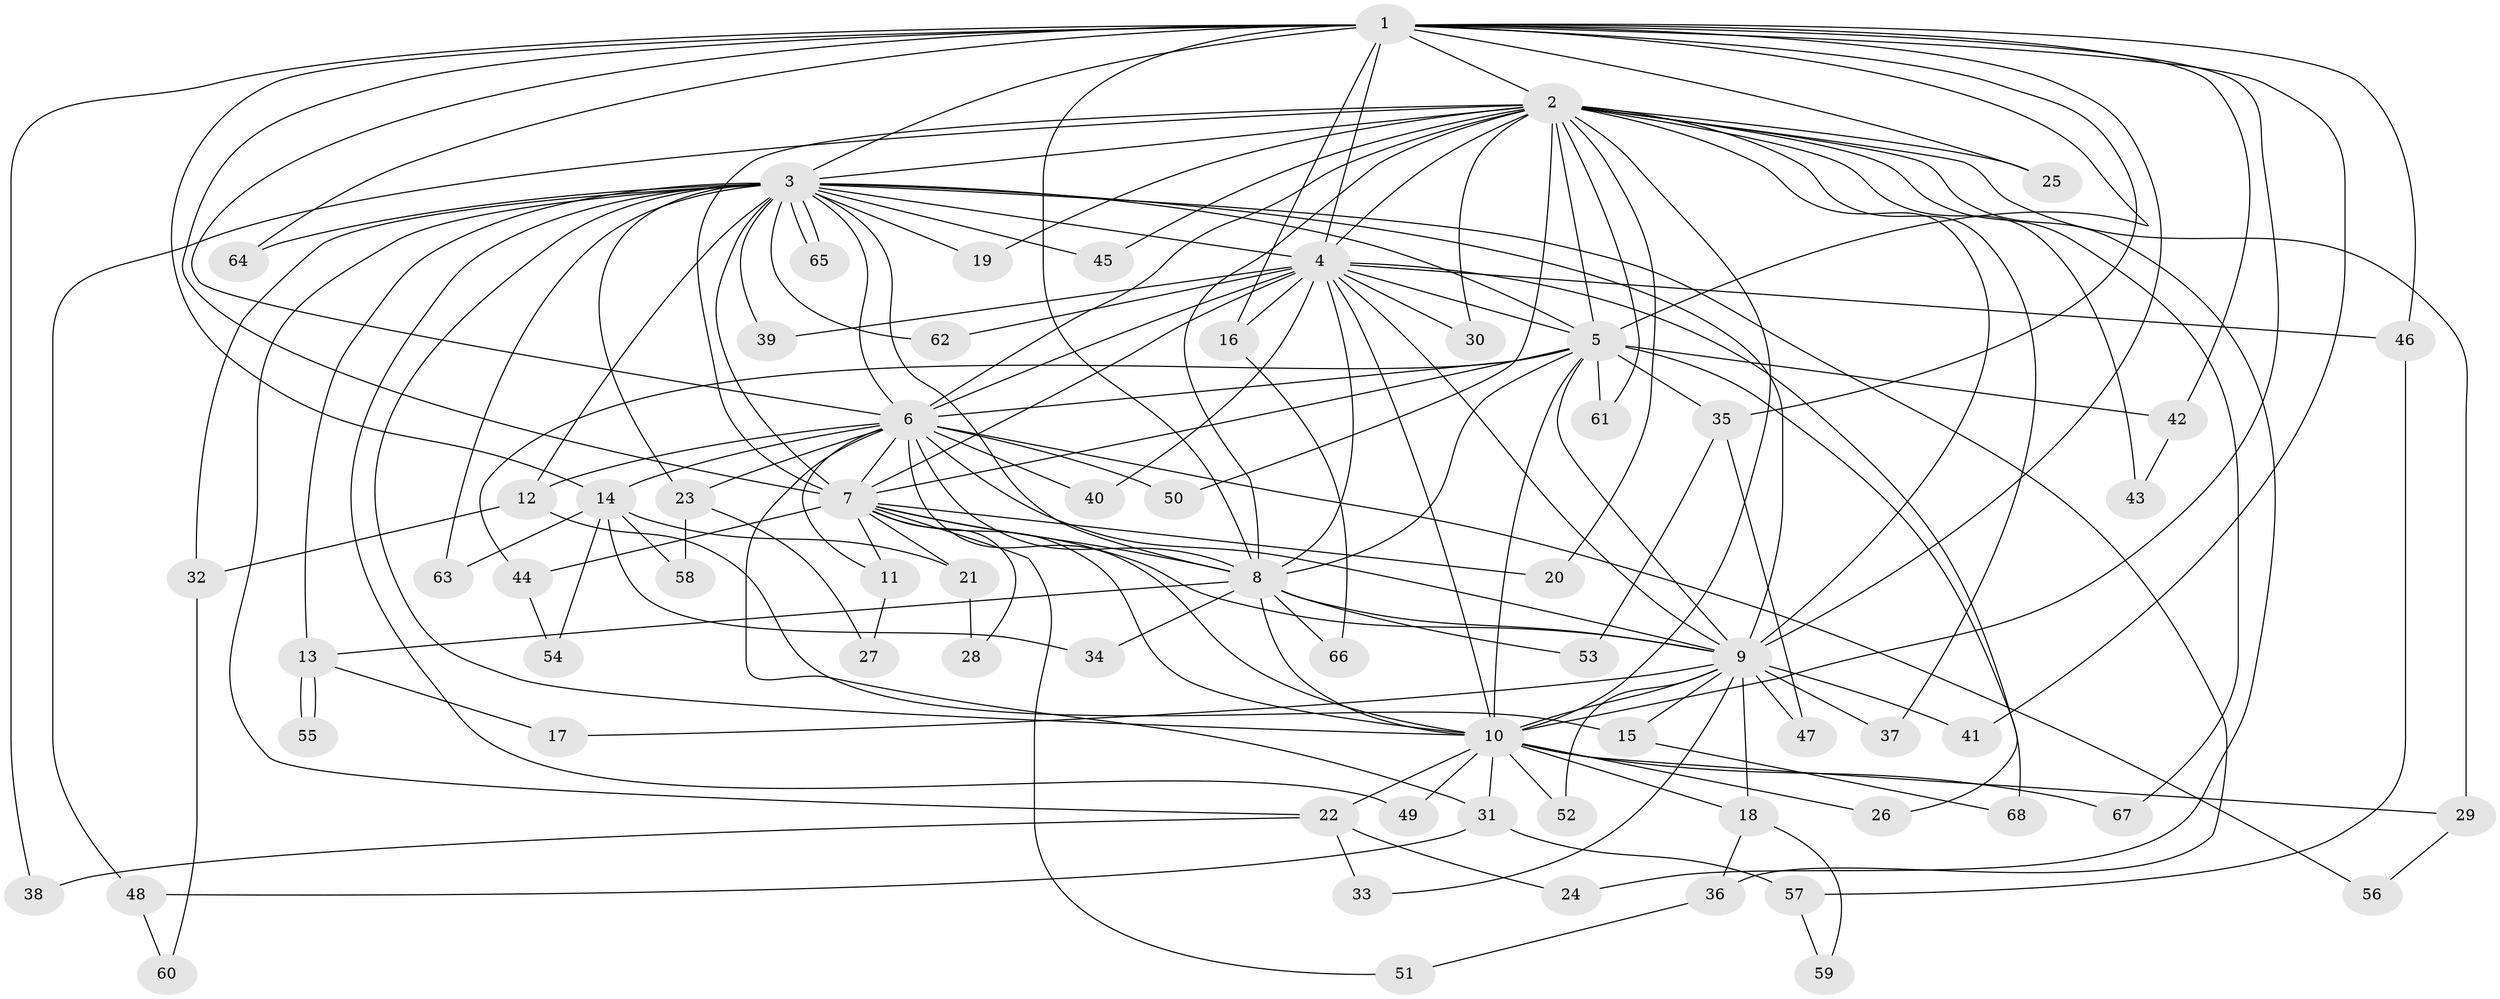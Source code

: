 // Generated by graph-tools (version 1.1) at 2025/49/03/09/25 03:49:38]
// undirected, 68 vertices, 161 edges
graph export_dot {
graph [start="1"]
  node [color=gray90,style=filled];
  1;
  2;
  3;
  4;
  5;
  6;
  7;
  8;
  9;
  10;
  11;
  12;
  13;
  14;
  15;
  16;
  17;
  18;
  19;
  20;
  21;
  22;
  23;
  24;
  25;
  26;
  27;
  28;
  29;
  30;
  31;
  32;
  33;
  34;
  35;
  36;
  37;
  38;
  39;
  40;
  41;
  42;
  43;
  44;
  45;
  46;
  47;
  48;
  49;
  50;
  51;
  52;
  53;
  54;
  55;
  56;
  57;
  58;
  59;
  60;
  61;
  62;
  63;
  64;
  65;
  66;
  67;
  68;
  1 -- 2;
  1 -- 3;
  1 -- 4;
  1 -- 5;
  1 -- 6;
  1 -- 7;
  1 -- 8;
  1 -- 9;
  1 -- 10;
  1 -- 14;
  1 -- 16;
  1 -- 25;
  1 -- 35;
  1 -- 38;
  1 -- 41;
  1 -- 42;
  1 -- 46;
  1 -- 64;
  2 -- 3;
  2 -- 4;
  2 -- 5;
  2 -- 6;
  2 -- 7;
  2 -- 8;
  2 -- 9;
  2 -- 10;
  2 -- 19;
  2 -- 20;
  2 -- 24;
  2 -- 25;
  2 -- 29;
  2 -- 30;
  2 -- 37;
  2 -- 43;
  2 -- 45;
  2 -- 48;
  2 -- 50;
  2 -- 61;
  2 -- 67;
  3 -- 4;
  3 -- 5;
  3 -- 6;
  3 -- 7;
  3 -- 8;
  3 -- 9;
  3 -- 10;
  3 -- 12;
  3 -- 13;
  3 -- 19;
  3 -- 22;
  3 -- 23;
  3 -- 32;
  3 -- 36;
  3 -- 39;
  3 -- 45;
  3 -- 49;
  3 -- 62;
  3 -- 63;
  3 -- 64;
  3 -- 65;
  3 -- 65;
  4 -- 5;
  4 -- 6;
  4 -- 7;
  4 -- 8;
  4 -- 9;
  4 -- 10;
  4 -- 16;
  4 -- 26;
  4 -- 30;
  4 -- 39;
  4 -- 40;
  4 -- 46;
  4 -- 62;
  5 -- 6;
  5 -- 7;
  5 -- 8;
  5 -- 9;
  5 -- 10;
  5 -- 35;
  5 -- 42;
  5 -- 44;
  5 -- 61;
  5 -- 68;
  6 -- 7;
  6 -- 8;
  6 -- 9;
  6 -- 10;
  6 -- 11;
  6 -- 12;
  6 -- 14;
  6 -- 23;
  6 -- 31;
  6 -- 40;
  6 -- 50;
  6 -- 56;
  7 -- 8;
  7 -- 9;
  7 -- 10;
  7 -- 11;
  7 -- 20;
  7 -- 21;
  7 -- 28;
  7 -- 44;
  7 -- 51;
  8 -- 9;
  8 -- 10;
  8 -- 13;
  8 -- 34;
  8 -- 53;
  8 -- 66;
  9 -- 10;
  9 -- 15;
  9 -- 17;
  9 -- 18;
  9 -- 33;
  9 -- 37;
  9 -- 41;
  9 -- 47;
  9 -- 52;
  10 -- 18;
  10 -- 22;
  10 -- 26;
  10 -- 29;
  10 -- 31;
  10 -- 49;
  10 -- 52;
  10 -- 67;
  11 -- 27;
  12 -- 15;
  12 -- 32;
  13 -- 17;
  13 -- 55;
  13 -- 55;
  14 -- 21;
  14 -- 34;
  14 -- 54;
  14 -- 58;
  14 -- 63;
  15 -- 68;
  16 -- 66;
  18 -- 36;
  18 -- 59;
  21 -- 28;
  22 -- 24;
  22 -- 33;
  22 -- 38;
  23 -- 27;
  23 -- 58;
  29 -- 56;
  31 -- 48;
  31 -- 57;
  32 -- 60;
  35 -- 47;
  35 -- 53;
  36 -- 51;
  42 -- 43;
  44 -- 54;
  46 -- 57;
  48 -- 60;
  57 -- 59;
}
